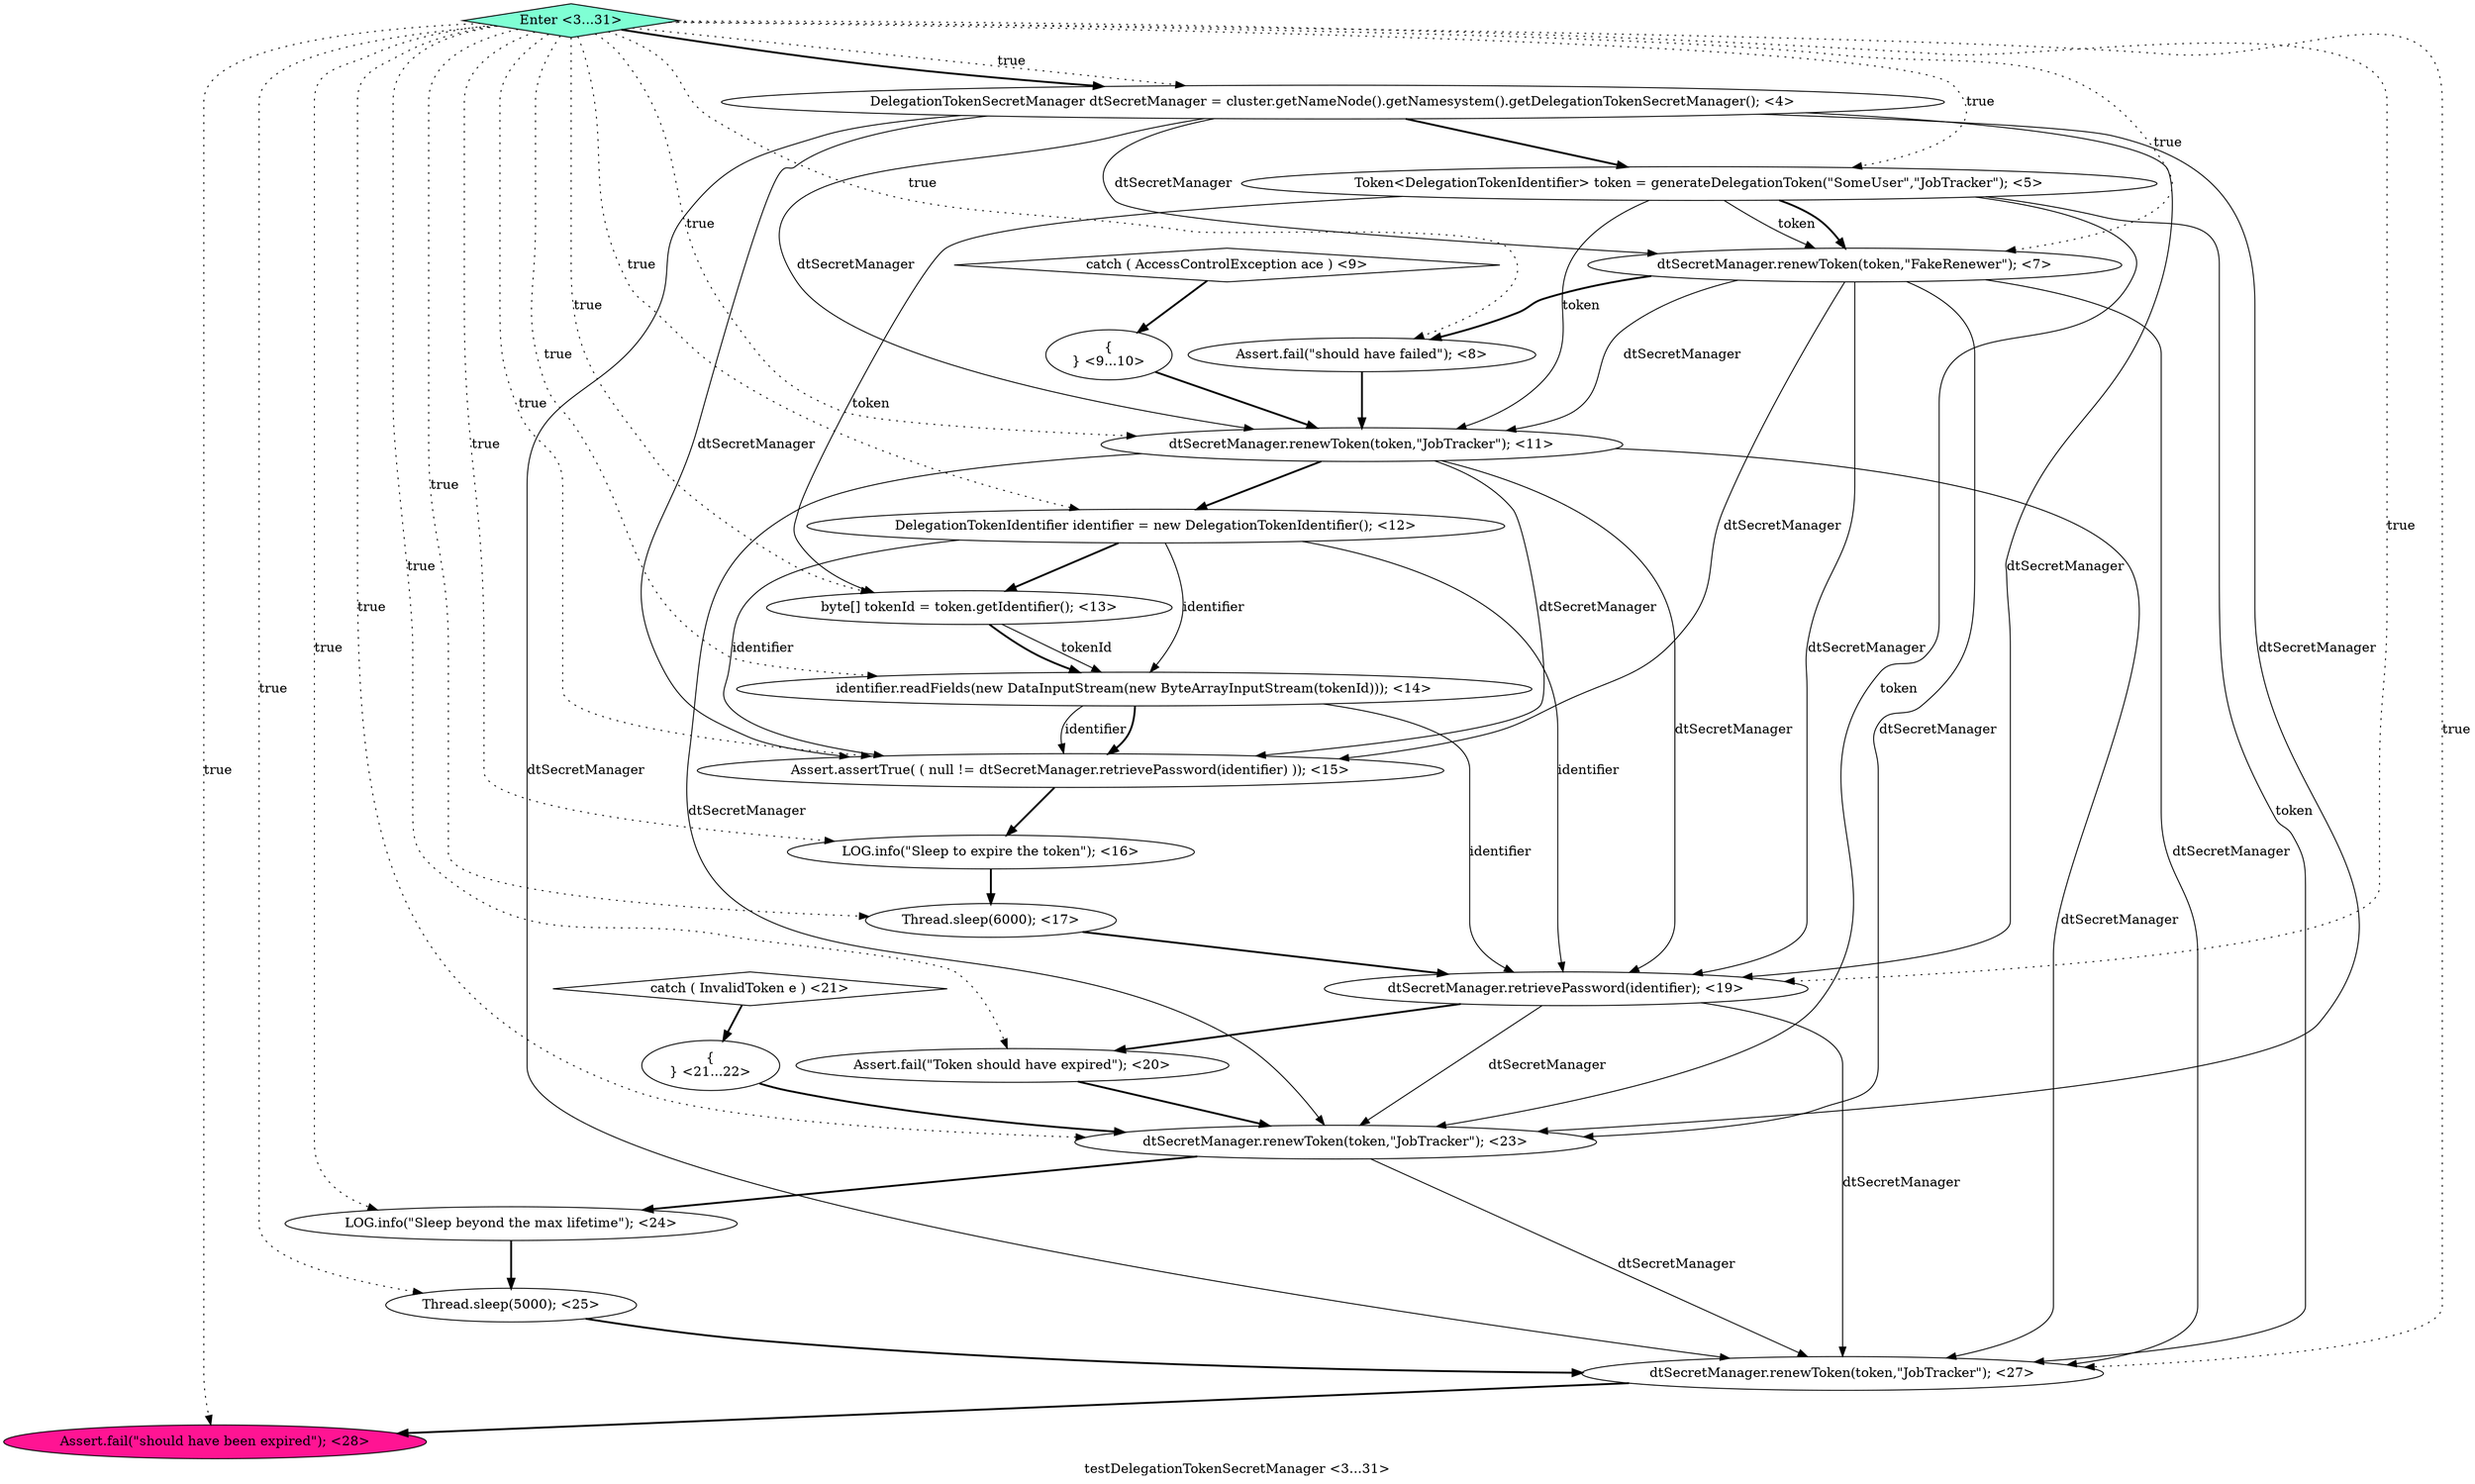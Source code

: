 digraph PDG {
label = "testDelegationTokenSecretManager <3...31>";
0.18 [style = filled, label = "LOG.info(\"Sleep beyond the max lifetime\"); <24>", fillcolor = white, shape = ellipse];
0.12 [style = filled, label = "Thread.sleep(6000); <17>", fillcolor = white, shape = ellipse];
0.17 [style = filled, label = "dtSecretManager.renewToken(token,\"JobTracker\"); <23>", fillcolor = white, shape = ellipse];
0.14 [style = filled, label = "Assert.fail(\"Token should have expired\"); <20>", fillcolor = white, shape = ellipse];
0.10 [style = filled, label = "Assert.assertTrue( ( null != dtSecretManager.retrievePassword(identifier) )); <15>", fillcolor = white, shape = ellipse];
0.16 [style = filled, label = "{
} <21...22>", fillcolor = white, shape = ellipse];
0.21 [style = filled, label = "Assert.fail(\"should have been expired\"); <28>", fillcolor = deeppink, shape = ellipse];
0.7 [style = filled, label = "DelegationTokenIdentifier identifier = new DelegationTokenIdentifier(); <12>", fillcolor = white, shape = ellipse];
0.8 [style = filled, label = "byte[] tokenId = token.getIdentifier(); <13>", fillcolor = white, shape = ellipse];
0.2 [style = filled, label = "dtSecretManager.renewToken(token,\"FakeRenewer\"); <7>", fillcolor = white, shape = ellipse];
0.20 [style = filled, label = "dtSecretManager.renewToken(token,\"JobTracker\"); <27>", fillcolor = white, shape = ellipse];
0.0 [style = filled, label = "DelegationTokenSecretManager dtSecretManager = cluster.getNameNode().getNamesystem().getDelegationTokenSecretManager(); <4>", fillcolor = white, shape = ellipse];
0.19 [style = filled, label = "Thread.sleep(5000); <25>", fillcolor = white, shape = ellipse];
0.22 [style = filled, label = "Enter <3...31>", fillcolor = aquamarine, shape = diamond];
0.11 [style = filled, label = "LOG.info(\"Sleep to expire the token\"); <16>", fillcolor = white, shape = ellipse];
0.6 [style = filled, label = "dtSecretManager.renewToken(token,\"JobTracker\"); <11>", fillcolor = white, shape = ellipse];
0.15 [style = filled, label = "catch ( InvalidToken e ) <21>", fillcolor = white, shape = diamond];
0.4 [style = filled, label = "catch ( AccessControlException ace ) <9>", fillcolor = white, shape = diamond];
0.13 [style = filled, label = "dtSecretManager.retrievePassword(identifier); <19>", fillcolor = white, shape = ellipse];
0.5 [style = filled, label = "{
} <9...10>", fillcolor = white, shape = ellipse];
0.9 [style = filled, label = "identifier.readFields(new DataInputStream(new ByteArrayInputStream(tokenId))); <14>", fillcolor = white, shape = ellipse];
0.1 [style = filled, label = "Token<DelegationTokenIdentifier> token = generateDelegationToken(\"SomeUser\",\"JobTracker\"); <5>", fillcolor = white, shape = ellipse];
0.3 [style = filled, label = "Assert.fail(\"should have failed\"); <8>", fillcolor = white, shape = ellipse];
0.0 -> 0.1 [style = bold, label=""];
0.0 -> 0.2 [style = solid, label="dtSecretManager"];
0.0 -> 0.6 [style = solid, label="dtSecretManager"];
0.0 -> 0.10 [style = solid, label="dtSecretManager"];
0.0 -> 0.13 [style = solid, label="dtSecretManager"];
0.0 -> 0.17 [style = solid, label="dtSecretManager"];
0.0 -> 0.20 [style = solid, label="dtSecretManager"];
0.1 -> 0.2 [style = solid, label="token"];
0.1 -> 0.2 [style = bold, label=""];
0.1 -> 0.6 [style = solid, label="token"];
0.1 -> 0.8 [style = solid, label="token"];
0.1 -> 0.17 [style = solid, label="token"];
0.1 -> 0.20 [style = solid, label="token"];
0.2 -> 0.3 [style = bold, label=""];
0.2 -> 0.6 [style = solid, label="dtSecretManager"];
0.2 -> 0.10 [style = solid, label="dtSecretManager"];
0.2 -> 0.13 [style = solid, label="dtSecretManager"];
0.2 -> 0.17 [style = solid, label="dtSecretManager"];
0.2 -> 0.20 [style = solid, label="dtSecretManager"];
0.3 -> 0.6 [style = bold, label=""];
0.4 -> 0.5 [style = bold, label=""];
0.5 -> 0.6 [style = bold, label=""];
0.6 -> 0.7 [style = bold, label=""];
0.6 -> 0.10 [style = solid, label="dtSecretManager"];
0.6 -> 0.13 [style = solid, label="dtSecretManager"];
0.6 -> 0.17 [style = solid, label="dtSecretManager"];
0.6 -> 0.20 [style = solid, label="dtSecretManager"];
0.7 -> 0.8 [style = bold, label=""];
0.7 -> 0.9 [style = solid, label="identifier"];
0.7 -> 0.10 [style = solid, label="identifier"];
0.7 -> 0.13 [style = solid, label="identifier"];
0.8 -> 0.9 [style = solid, label="tokenId"];
0.8 -> 0.9 [style = bold, label=""];
0.9 -> 0.10 [style = solid, label="identifier"];
0.9 -> 0.10 [style = bold, label=""];
0.9 -> 0.13 [style = solid, label="identifier"];
0.10 -> 0.11 [style = bold, label=""];
0.11 -> 0.12 [style = bold, label=""];
0.12 -> 0.13 [style = bold, label=""];
0.13 -> 0.14 [style = bold, label=""];
0.13 -> 0.17 [style = solid, label="dtSecretManager"];
0.13 -> 0.20 [style = solid, label="dtSecretManager"];
0.14 -> 0.17 [style = bold, label=""];
0.15 -> 0.16 [style = bold, label=""];
0.16 -> 0.17 [style = bold, label=""];
0.17 -> 0.18 [style = bold, label=""];
0.17 -> 0.20 [style = solid, label="dtSecretManager"];
0.18 -> 0.19 [style = bold, label=""];
0.19 -> 0.20 [style = bold, label=""];
0.20 -> 0.21 [style = bold, label=""];
0.22 -> 0.0 [style = dotted, label="true"];
0.22 -> 0.0 [style = bold, label=""];
0.22 -> 0.1 [style = dotted, label="true"];
0.22 -> 0.2 [style = dotted, label="true"];
0.22 -> 0.3 [style = dotted, label="true"];
0.22 -> 0.6 [style = dotted, label="true"];
0.22 -> 0.7 [style = dotted, label="true"];
0.22 -> 0.8 [style = dotted, label="true"];
0.22 -> 0.9 [style = dotted, label="true"];
0.22 -> 0.10 [style = dotted, label="true"];
0.22 -> 0.11 [style = dotted, label="true"];
0.22 -> 0.12 [style = dotted, label="true"];
0.22 -> 0.13 [style = dotted, label="true"];
0.22 -> 0.14 [style = dotted, label="true"];
0.22 -> 0.17 [style = dotted, label="true"];
0.22 -> 0.18 [style = dotted, label="true"];
0.22 -> 0.19 [style = dotted, label="true"];
0.22 -> 0.20 [style = dotted, label="true"];
0.22 -> 0.21 [style = dotted, label="true"];
}
